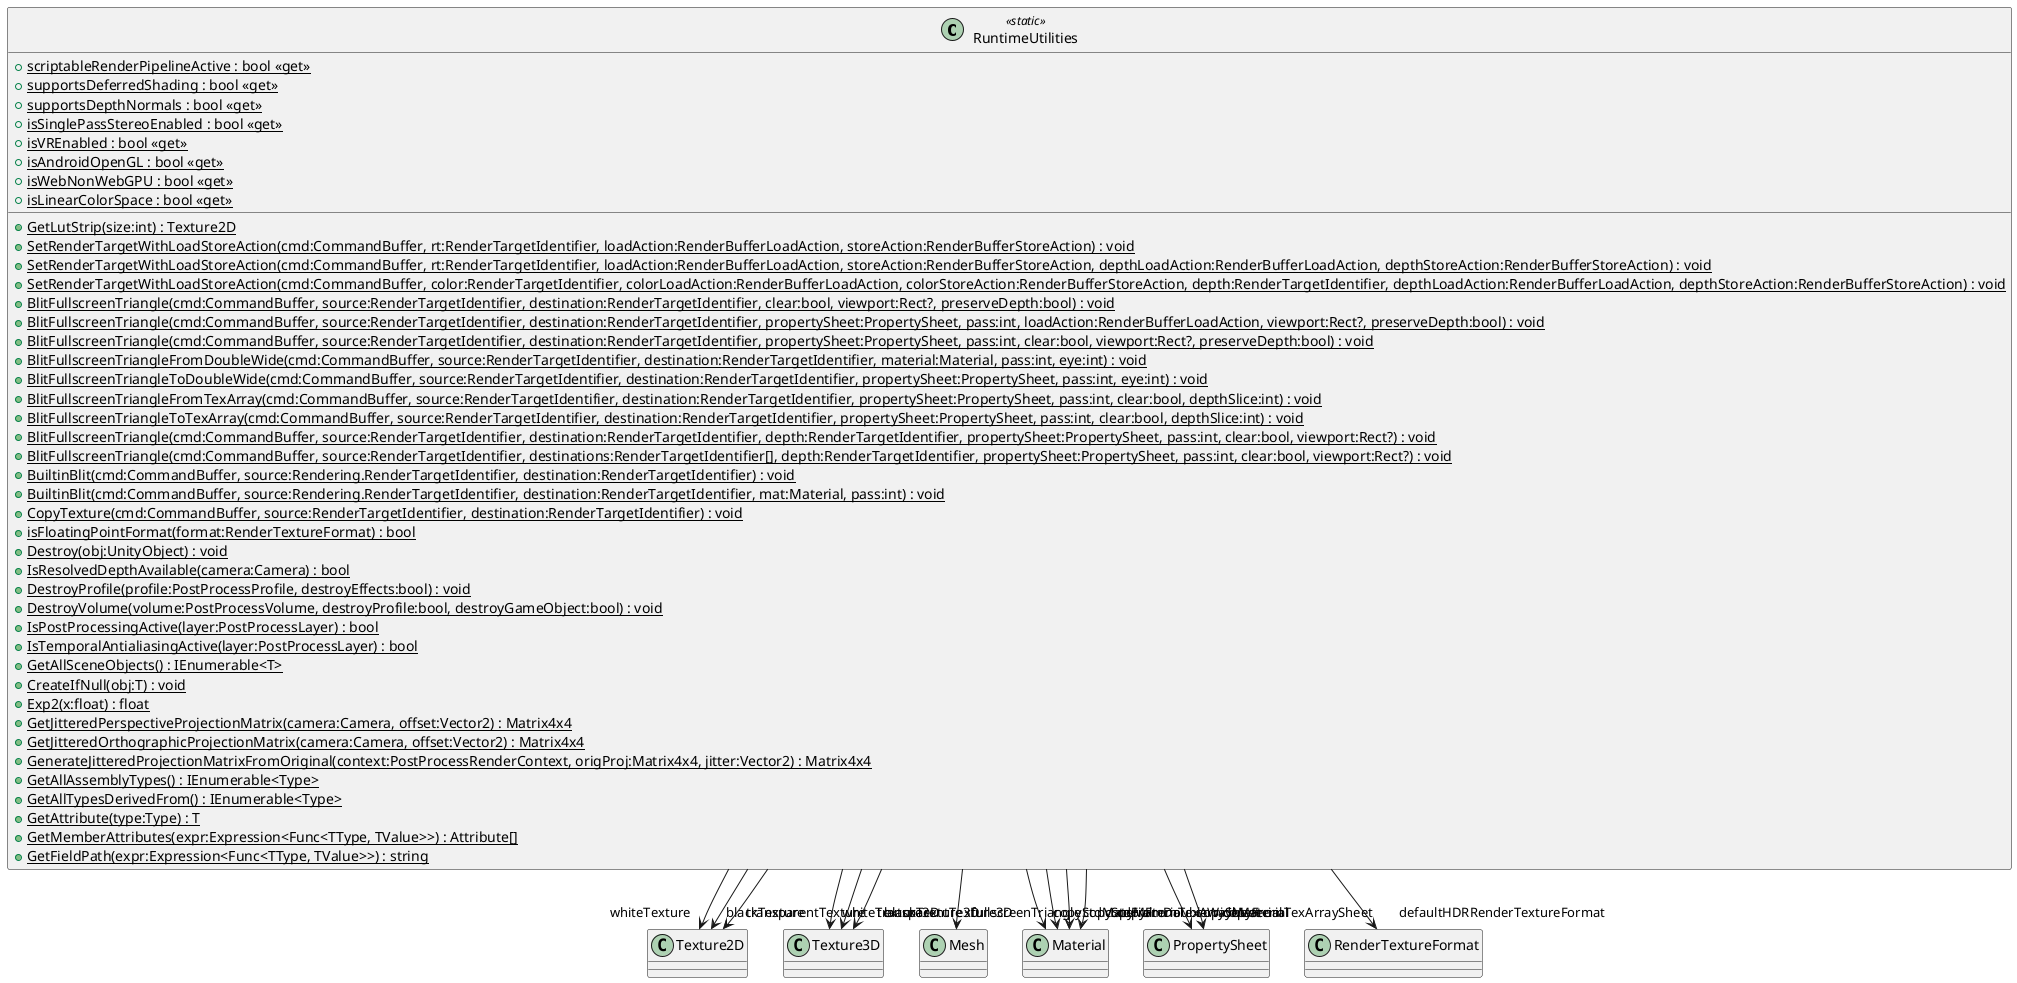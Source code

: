 @startuml
class RuntimeUtilities <<static>> {
    + {static} GetLutStrip(size:int) : Texture2D
    + {static} SetRenderTargetWithLoadStoreAction(cmd:CommandBuffer, rt:RenderTargetIdentifier, loadAction:RenderBufferLoadAction, storeAction:RenderBufferStoreAction) : void
    + {static} SetRenderTargetWithLoadStoreAction(cmd:CommandBuffer, rt:RenderTargetIdentifier, loadAction:RenderBufferLoadAction, storeAction:RenderBufferStoreAction, depthLoadAction:RenderBufferLoadAction, depthStoreAction:RenderBufferStoreAction) : void
    + {static} SetRenderTargetWithLoadStoreAction(cmd:CommandBuffer, color:RenderTargetIdentifier, colorLoadAction:RenderBufferLoadAction, colorStoreAction:RenderBufferStoreAction, depth:RenderTargetIdentifier, depthLoadAction:RenderBufferLoadAction, depthStoreAction:RenderBufferStoreAction) : void
    + {static} BlitFullscreenTriangle(cmd:CommandBuffer, source:RenderTargetIdentifier, destination:RenderTargetIdentifier, clear:bool, viewport:Rect?, preserveDepth:bool) : void
    + {static} BlitFullscreenTriangle(cmd:CommandBuffer, source:RenderTargetIdentifier, destination:RenderTargetIdentifier, propertySheet:PropertySheet, pass:int, loadAction:RenderBufferLoadAction, viewport:Rect?, preserveDepth:bool) : void
    + {static} BlitFullscreenTriangle(cmd:CommandBuffer, source:RenderTargetIdentifier, destination:RenderTargetIdentifier, propertySheet:PropertySheet, pass:int, clear:bool, viewport:Rect?, preserveDepth:bool) : void
    + {static} BlitFullscreenTriangleFromDoubleWide(cmd:CommandBuffer, source:RenderTargetIdentifier, destination:RenderTargetIdentifier, material:Material, pass:int, eye:int) : void
    + {static} BlitFullscreenTriangleToDoubleWide(cmd:CommandBuffer, source:RenderTargetIdentifier, destination:RenderTargetIdentifier, propertySheet:PropertySheet, pass:int, eye:int) : void
    + {static} BlitFullscreenTriangleFromTexArray(cmd:CommandBuffer, source:RenderTargetIdentifier, destination:RenderTargetIdentifier, propertySheet:PropertySheet, pass:int, clear:bool, depthSlice:int) : void
    + {static} BlitFullscreenTriangleToTexArray(cmd:CommandBuffer, source:RenderTargetIdentifier, destination:RenderTargetIdentifier, propertySheet:PropertySheet, pass:int, clear:bool, depthSlice:int) : void
    + {static} BlitFullscreenTriangle(cmd:CommandBuffer, source:RenderTargetIdentifier, destination:RenderTargetIdentifier, depth:RenderTargetIdentifier, propertySheet:PropertySheet, pass:int, clear:bool, viewport:Rect?) : void
    + {static} BlitFullscreenTriangle(cmd:CommandBuffer, source:RenderTargetIdentifier, destinations:RenderTargetIdentifier[], depth:RenderTargetIdentifier, propertySheet:PropertySheet, pass:int, clear:bool, viewport:Rect?) : void
    + {static} BuiltinBlit(cmd:CommandBuffer, source:Rendering.RenderTargetIdentifier, destination:RenderTargetIdentifier) : void
    + {static} BuiltinBlit(cmd:CommandBuffer, source:Rendering.RenderTargetIdentifier, destination:RenderTargetIdentifier, mat:Material, pass:int) : void
    + {static} CopyTexture(cmd:CommandBuffer, source:RenderTargetIdentifier, destination:RenderTargetIdentifier) : void
    + {static} scriptableRenderPipelineActive : bool <<get>>
    + {static} supportsDeferredShading : bool <<get>>
    + {static} supportsDepthNormals : bool <<get>>
    + {static} isSinglePassStereoEnabled : bool <<get>>
    + {static} isVREnabled : bool <<get>>
    + {static} isAndroidOpenGL : bool <<get>>
    + {static} isWebNonWebGPU : bool <<get>>
    + {static} isFloatingPointFormat(format:RenderTextureFormat) : bool
    + {static} Destroy(obj:UnityObject) : void
    + {static} isLinearColorSpace : bool <<get>>
    + {static} IsResolvedDepthAvailable(camera:Camera) : bool
    + {static} DestroyProfile(profile:PostProcessProfile, destroyEffects:bool) : void
    + {static} DestroyVolume(volume:PostProcessVolume, destroyProfile:bool, destroyGameObject:bool) : void
    + {static} IsPostProcessingActive(layer:PostProcessLayer) : bool
    + {static} IsTemporalAntialiasingActive(layer:PostProcessLayer) : bool
    + {static} GetAllSceneObjects() : IEnumerable<T>
    + {static} CreateIfNull(obj:T) : void
    + {static} Exp2(x:float) : float
    + {static} GetJitteredPerspectiveProjectionMatrix(camera:Camera, offset:Vector2) : Matrix4x4
    + {static} GetJitteredOrthographicProjectionMatrix(camera:Camera, offset:Vector2) : Matrix4x4
    + {static} GenerateJitteredProjectionMatrixFromOriginal(context:PostProcessRenderContext, origProj:Matrix4x4, jitter:Vector2) : Matrix4x4
    + {static} GetAllAssemblyTypes() : IEnumerable<Type>
    + {static} GetAllTypesDerivedFrom() : IEnumerable<Type>
    + {static} GetAttribute(type:Type) : T
    + {static} GetMemberAttributes(expr:Expression<Func<TType, TValue>>) : Attribute[]
    + {static} GetFieldPath(expr:Expression<Func<TType, TValue>>) : string
}
RuntimeUtilities --> "whiteTexture" Texture2D
RuntimeUtilities --> "whiteTexture3D" Texture3D
RuntimeUtilities --> "blackTexture" Texture2D
RuntimeUtilities --> "blackTexture3D" Texture3D
RuntimeUtilities --> "transparentTexture" Texture2D
RuntimeUtilities --> "transparentTexture3D" Texture3D
RuntimeUtilities --> "fullscreenTriangle" Mesh
RuntimeUtilities --> "copyStdMaterial" Material
RuntimeUtilities --> "copyStdFromDoubleWideMaterial" Material
RuntimeUtilities --> "copyMaterial" Material
RuntimeUtilities --> "copyFromTexArrayMaterial" Material
RuntimeUtilities --> "copySheet" PropertySheet
RuntimeUtilities --> "copyFromTexArraySheet" PropertySheet
RuntimeUtilities --> "defaultHDRRenderTextureFormat" RenderTextureFormat
@enduml
